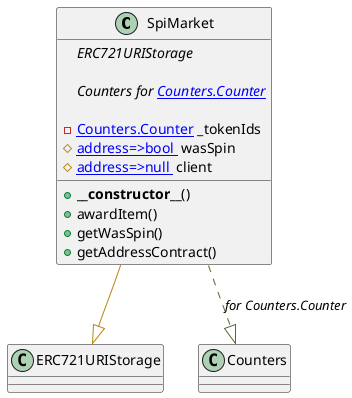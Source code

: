 @startuml
' -- generated by: https://marketplace.visualstudio.com/items?itemName=tintinweb.solidity-visual-auditor
'
' -- for auto-render install: https://marketplace.visualstudio.com/items?itemName=jebbs.plantuml
' -- options --



' -- classes --
skinparam shadowing false

class SpiMarket {
    ' -- inheritance --
	{abstract}ERC721URIStorage

    ' -- usingFor --
	{abstract}Counters for [[Counters.Counter]]

    ' -- vars --
	-[[Counters.Counter]] _tokenIds
	#[[mapping address=>bool ]] wasSpin
	#[[mapping address=>null ]] client

    ' -- methods --
	+**__constructor__**()
	+awardItem()
	+getWasSpin()
	+getAddressContract()

}
' -- inheritance / usingFor --
SpiMarket --[#DarkGoldenRod]|> ERC721URIStorage
SpiMarket ..[#DarkOliveGreen]|> Counters : //for Counters.Counter//

@enduml